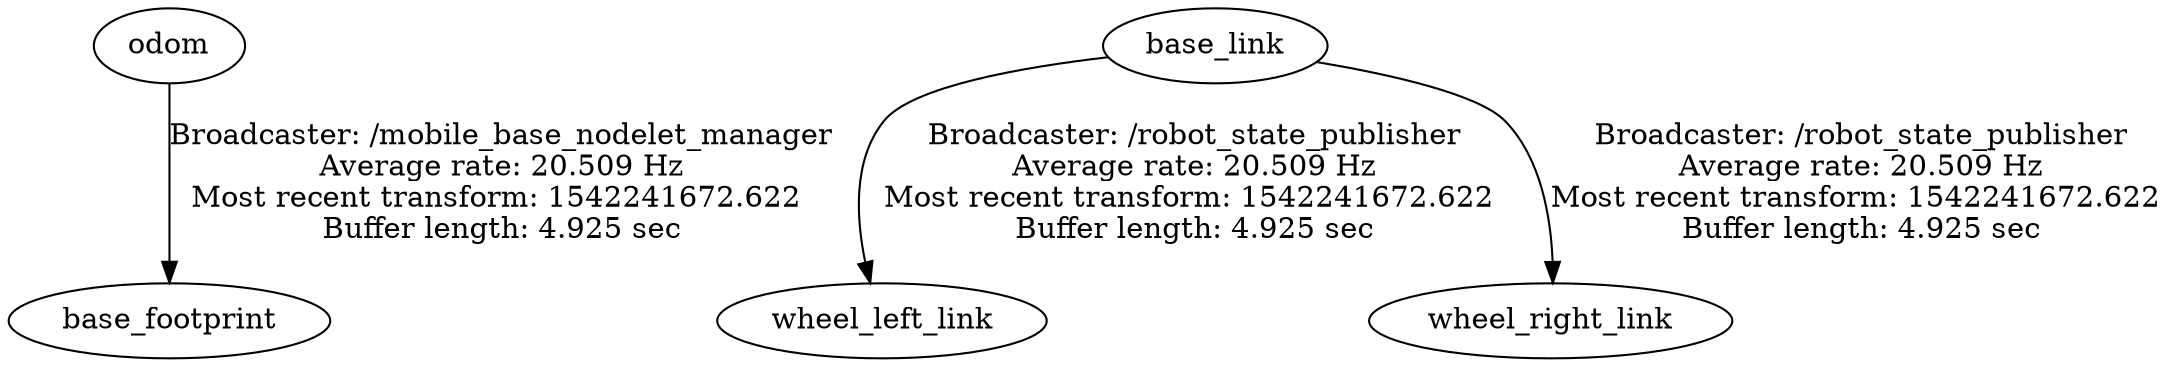 digraph G {
"odom" -> "base_footprint"[label="Broadcaster: /mobile_base_nodelet_manager\nAverage rate: 20.509 Hz\nMost recent transform: 1542241672.622 \nBuffer length: 4.925 sec\n"];
"base_link" -> "wheel_left_link"[label="Broadcaster: /robot_state_publisher\nAverage rate: 20.509 Hz\nMost recent transform: 1542241672.622 \nBuffer length: 4.925 sec\n"];
"base_link" -> "wheel_right_link"[label="Broadcaster: /robot_state_publisher\nAverage rate: 20.509 Hz\nMost recent transform: 1542241672.622 \nBuffer length: 4.925 sec\n"];
}